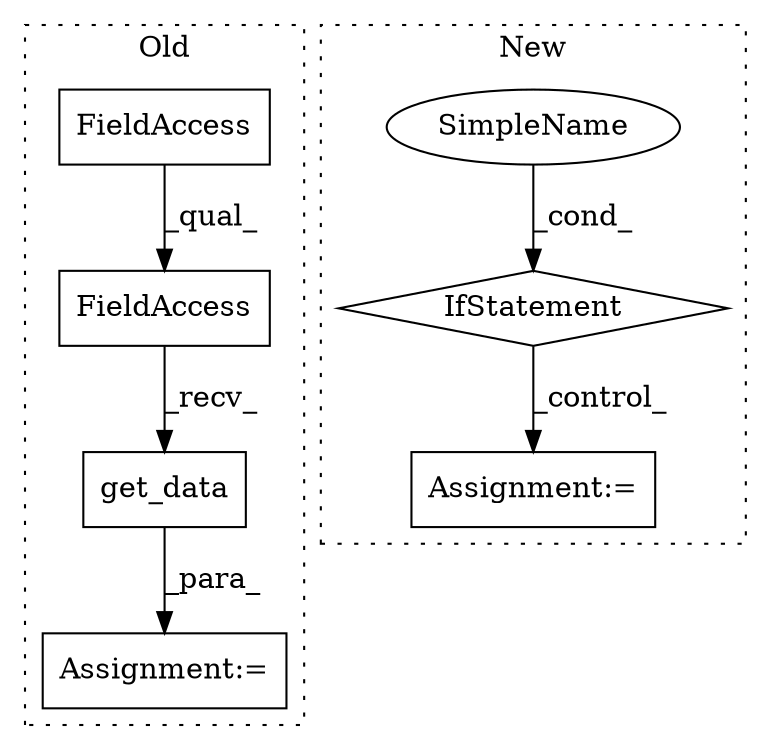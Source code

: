 digraph G {
subgraph cluster0 {
1 [label="get_data" a="32" s="32668,32698" l="9,1" shape="box"];
3 [label="Assignment:=" a="7" s="32645" l="1" shape="box"];
6 [label="FieldAccess" a="22" s="32646" l="21" shape="box"];
7 [label="FieldAccess" a="22" s="32646" l="12" shape="box"];
label = "Old";
style="dotted";
}
subgraph cluster1 {
2 [label="IfStatement" a="25" s="30704,30735" l="4,2" shape="diamond"];
4 [label="Assignment:=" a="7" s="30747,30881" l="61,2" shape="box"];
5 [label="SimpleName" a="42" s="" l="" shape="ellipse"];
label = "New";
style="dotted";
}
1 -> 3 [label="_para_"];
2 -> 4 [label="_control_"];
5 -> 2 [label="_cond_"];
6 -> 1 [label="_recv_"];
7 -> 6 [label="_qual_"];
}